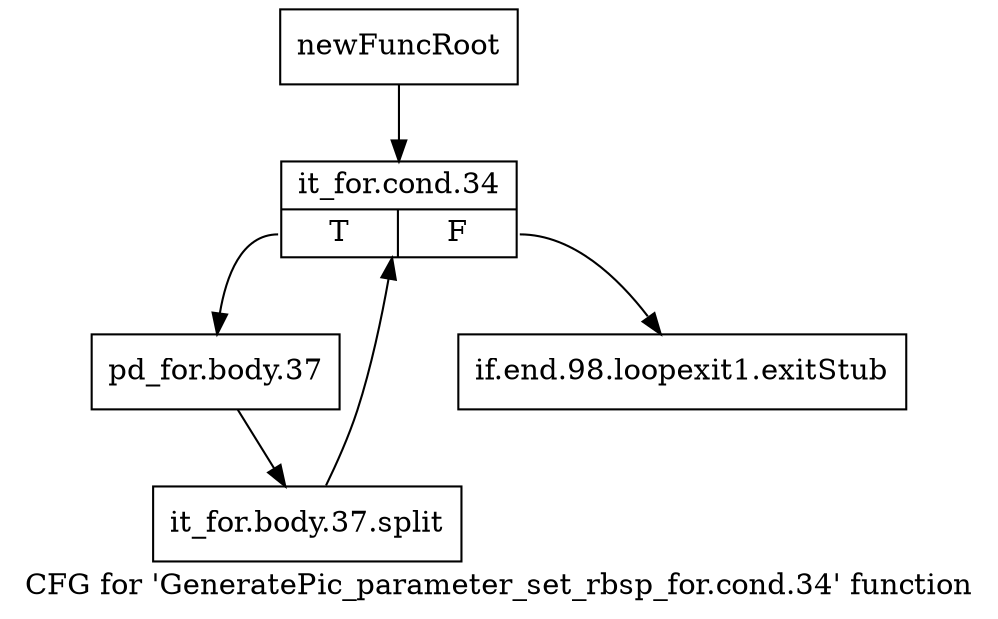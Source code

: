 digraph "CFG for 'GeneratePic_parameter_set_rbsp_for.cond.34' function" {
	label="CFG for 'GeneratePic_parameter_set_rbsp_for.cond.34' function";

	Node0x2a66d20 [shape=record,label="{newFuncRoot}"];
	Node0x2a66d20 -> Node0x2a66dc0;
	Node0x2a66d70 [shape=record,label="{if.end.98.loopexit1.exitStub}"];
	Node0x2a66dc0 [shape=record,label="{it_for.cond.34|{<s0>T|<s1>F}}"];
	Node0x2a66dc0:s0 -> Node0x2a66e10;
	Node0x2a66dc0:s1 -> Node0x2a66d70;
	Node0x2a66e10 [shape=record,label="{pd_for.body.37}"];
	Node0x2a66e10 -> Node0x38d8560;
	Node0x38d8560 [shape=record,label="{it_for.body.37.split}"];
	Node0x38d8560 -> Node0x2a66dc0;
}
